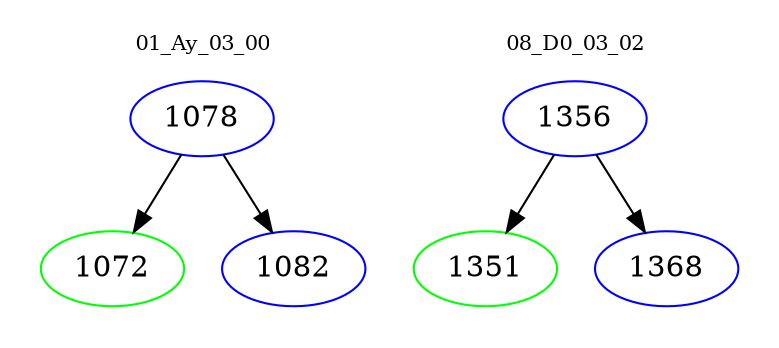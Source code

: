 digraph{
subgraph cluster_0 {
color = white
label = "01_Ay_03_00";
fontsize=10;
T0_1078 [label="1078", color="blue"]
T0_1078 -> T0_1072 [color="black"]
T0_1072 [label="1072", color="green"]
T0_1078 -> T0_1082 [color="black"]
T0_1082 [label="1082", color="blue"]
}
subgraph cluster_1 {
color = white
label = "08_D0_03_02";
fontsize=10;
T1_1356 [label="1356", color="blue"]
T1_1356 -> T1_1351 [color="black"]
T1_1351 [label="1351", color="green"]
T1_1356 -> T1_1368 [color="black"]
T1_1368 [label="1368", color="blue"]
}
}
